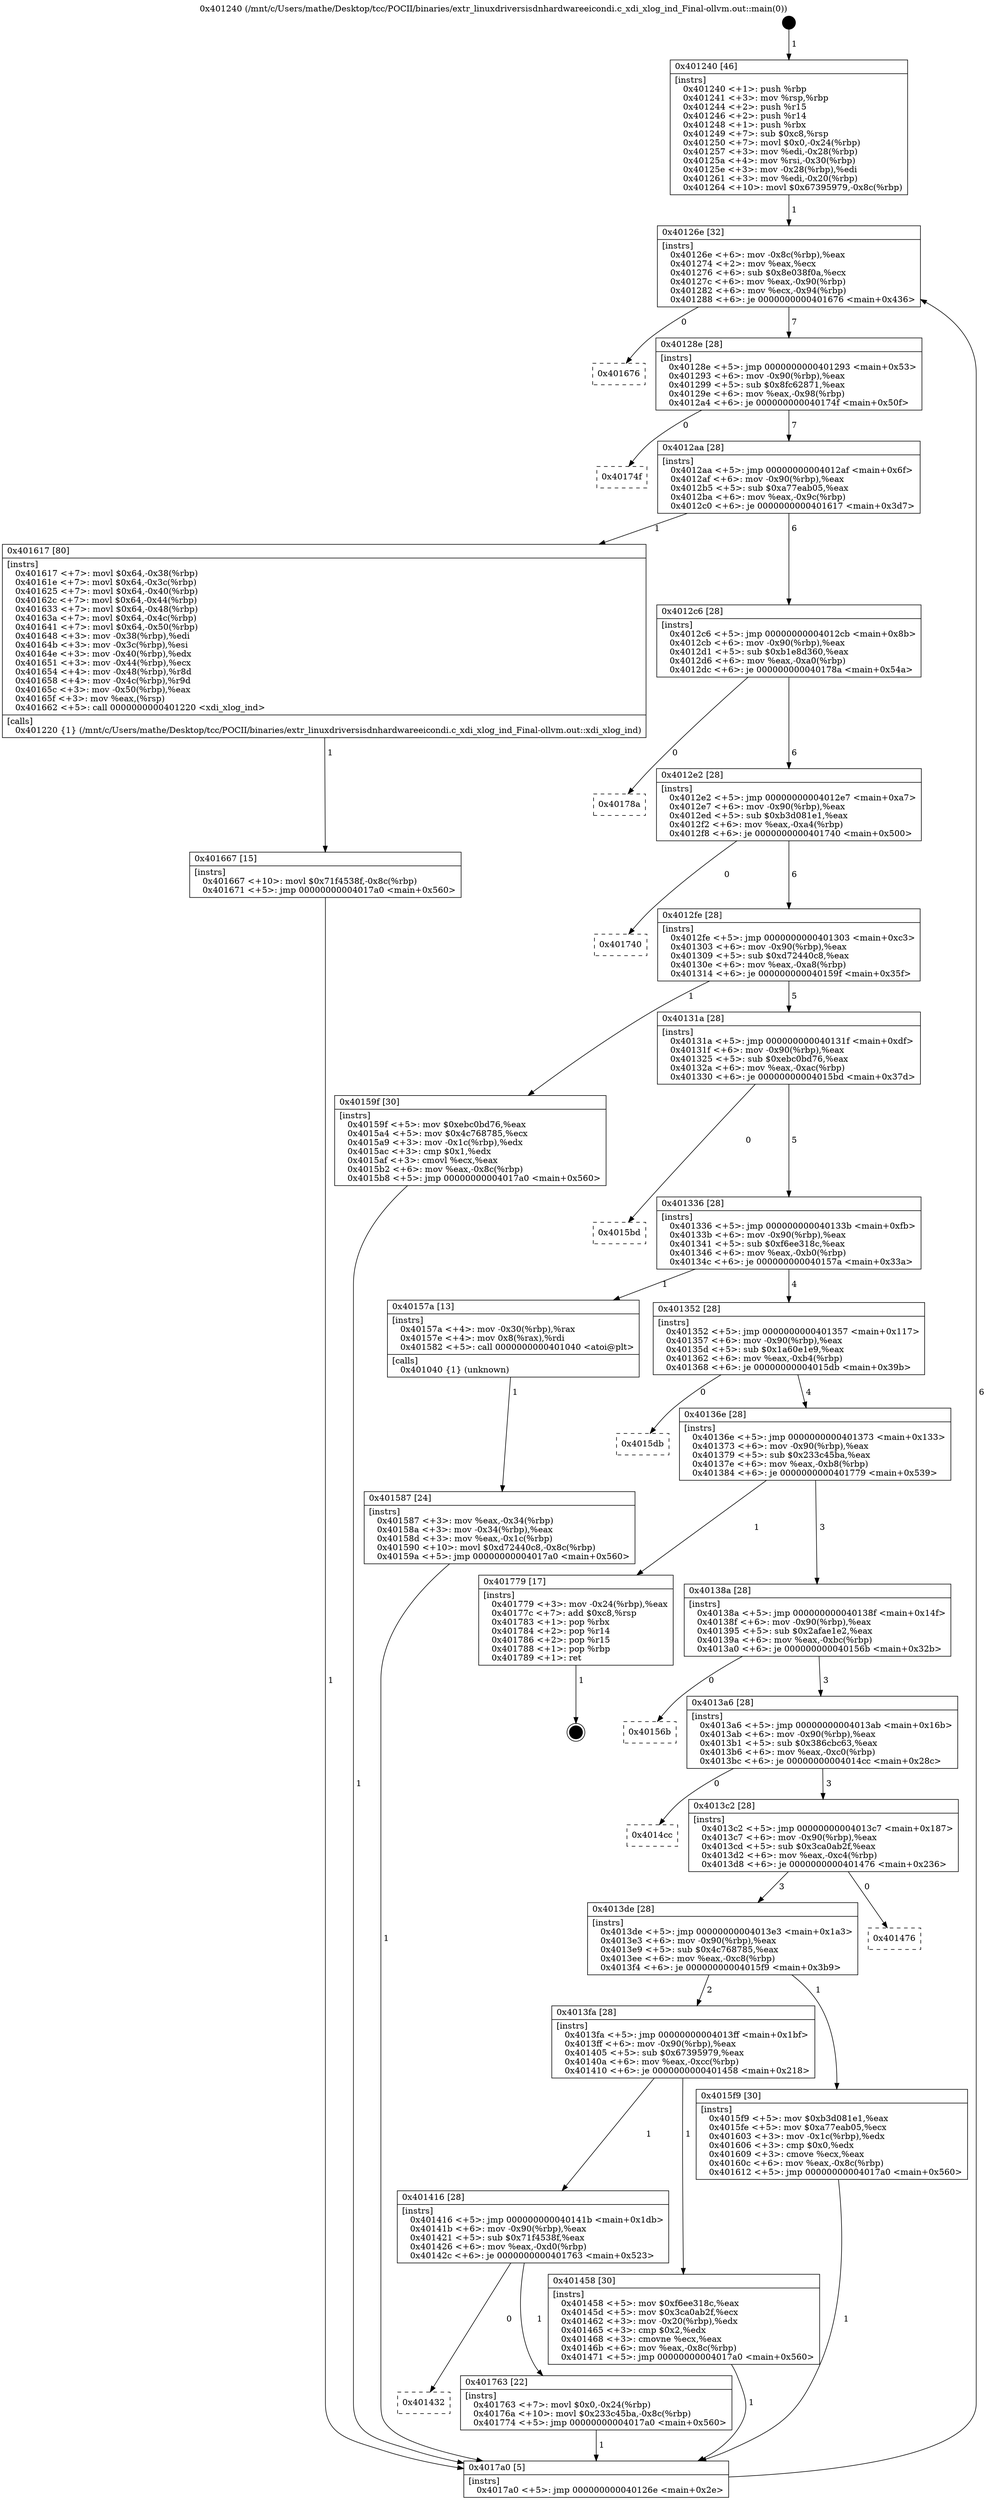 digraph "0x401240" {
  label = "0x401240 (/mnt/c/Users/mathe/Desktop/tcc/POCII/binaries/extr_linuxdriversisdnhardwareeicondi.c_xdi_xlog_ind_Final-ollvm.out::main(0))"
  labelloc = "t"
  node[shape=record]

  Entry [label="",width=0.3,height=0.3,shape=circle,fillcolor=black,style=filled]
  "0x40126e" [label="{
     0x40126e [32]\l
     | [instrs]\l
     &nbsp;&nbsp;0x40126e \<+6\>: mov -0x8c(%rbp),%eax\l
     &nbsp;&nbsp;0x401274 \<+2\>: mov %eax,%ecx\l
     &nbsp;&nbsp;0x401276 \<+6\>: sub $0x8e038f0a,%ecx\l
     &nbsp;&nbsp;0x40127c \<+6\>: mov %eax,-0x90(%rbp)\l
     &nbsp;&nbsp;0x401282 \<+6\>: mov %ecx,-0x94(%rbp)\l
     &nbsp;&nbsp;0x401288 \<+6\>: je 0000000000401676 \<main+0x436\>\l
  }"]
  "0x401676" [label="{
     0x401676\l
  }", style=dashed]
  "0x40128e" [label="{
     0x40128e [28]\l
     | [instrs]\l
     &nbsp;&nbsp;0x40128e \<+5\>: jmp 0000000000401293 \<main+0x53\>\l
     &nbsp;&nbsp;0x401293 \<+6\>: mov -0x90(%rbp),%eax\l
     &nbsp;&nbsp;0x401299 \<+5\>: sub $0x8fc62871,%eax\l
     &nbsp;&nbsp;0x40129e \<+6\>: mov %eax,-0x98(%rbp)\l
     &nbsp;&nbsp;0x4012a4 \<+6\>: je 000000000040174f \<main+0x50f\>\l
  }"]
  Exit [label="",width=0.3,height=0.3,shape=circle,fillcolor=black,style=filled,peripheries=2]
  "0x40174f" [label="{
     0x40174f\l
  }", style=dashed]
  "0x4012aa" [label="{
     0x4012aa [28]\l
     | [instrs]\l
     &nbsp;&nbsp;0x4012aa \<+5\>: jmp 00000000004012af \<main+0x6f\>\l
     &nbsp;&nbsp;0x4012af \<+6\>: mov -0x90(%rbp),%eax\l
     &nbsp;&nbsp;0x4012b5 \<+5\>: sub $0xa77eab05,%eax\l
     &nbsp;&nbsp;0x4012ba \<+6\>: mov %eax,-0x9c(%rbp)\l
     &nbsp;&nbsp;0x4012c0 \<+6\>: je 0000000000401617 \<main+0x3d7\>\l
  }"]
  "0x401432" [label="{
     0x401432\l
  }", style=dashed]
  "0x401617" [label="{
     0x401617 [80]\l
     | [instrs]\l
     &nbsp;&nbsp;0x401617 \<+7\>: movl $0x64,-0x38(%rbp)\l
     &nbsp;&nbsp;0x40161e \<+7\>: movl $0x64,-0x3c(%rbp)\l
     &nbsp;&nbsp;0x401625 \<+7\>: movl $0x64,-0x40(%rbp)\l
     &nbsp;&nbsp;0x40162c \<+7\>: movl $0x64,-0x44(%rbp)\l
     &nbsp;&nbsp;0x401633 \<+7\>: movl $0x64,-0x48(%rbp)\l
     &nbsp;&nbsp;0x40163a \<+7\>: movl $0x64,-0x4c(%rbp)\l
     &nbsp;&nbsp;0x401641 \<+7\>: movl $0x64,-0x50(%rbp)\l
     &nbsp;&nbsp;0x401648 \<+3\>: mov -0x38(%rbp),%edi\l
     &nbsp;&nbsp;0x40164b \<+3\>: mov -0x3c(%rbp),%esi\l
     &nbsp;&nbsp;0x40164e \<+3\>: mov -0x40(%rbp),%edx\l
     &nbsp;&nbsp;0x401651 \<+3\>: mov -0x44(%rbp),%ecx\l
     &nbsp;&nbsp;0x401654 \<+4\>: mov -0x48(%rbp),%r8d\l
     &nbsp;&nbsp;0x401658 \<+4\>: mov -0x4c(%rbp),%r9d\l
     &nbsp;&nbsp;0x40165c \<+3\>: mov -0x50(%rbp),%eax\l
     &nbsp;&nbsp;0x40165f \<+3\>: mov %eax,(%rsp)\l
     &nbsp;&nbsp;0x401662 \<+5\>: call 0000000000401220 \<xdi_xlog_ind\>\l
     | [calls]\l
     &nbsp;&nbsp;0x401220 \{1\} (/mnt/c/Users/mathe/Desktop/tcc/POCII/binaries/extr_linuxdriversisdnhardwareeicondi.c_xdi_xlog_ind_Final-ollvm.out::xdi_xlog_ind)\l
  }"]
  "0x4012c6" [label="{
     0x4012c6 [28]\l
     | [instrs]\l
     &nbsp;&nbsp;0x4012c6 \<+5\>: jmp 00000000004012cb \<main+0x8b\>\l
     &nbsp;&nbsp;0x4012cb \<+6\>: mov -0x90(%rbp),%eax\l
     &nbsp;&nbsp;0x4012d1 \<+5\>: sub $0xb1e8d360,%eax\l
     &nbsp;&nbsp;0x4012d6 \<+6\>: mov %eax,-0xa0(%rbp)\l
     &nbsp;&nbsp;0x4012dc \<+6\>: je 000000000040178a \<main+0x54a\>\l
  }"]
  "0x401763" [label="{
     0x401763 [22]\l
     | [instrs]\l
     &nbsp;&nbsp;0x401763 \<+7\>: movl $0x0,-0x24(%rbp)\l
     &nbsp;&nbsp;0x40176a \<+10\>: movl $0x233c45ba,-0x8c(%rbp)\l
     &nbsp;&nbsp;0x401774 \<+5\>: jmp 00000000004017a0 \<main+0x560\>\l
  }"]
  "0x40178a" [label="{
     0x40178a\l
  }", style=dashed]
  "0x4012e2" [label="{
     0x4012e2 [28]\l
     | [instrs]\l
     &nbsp;&nbsp;0x4012e2 \<+5\>: jmp 00000000004012e7 \<main+0xa7\>\l
     &nbsp;&nbsp;0x4012e7 \<+6\>: mov -0x90(%rbp),%eax\l
     &nbsp;&nbsp;0x4012ed \<+5\>: sub $0xb3d081e1,%eax\l
     &nbsp;&nbsp;0x4012f2 \<+6\>: mov %eax,-0xa4(%rbp)\l
     &nbsp;&nbsp;0x4012f8 \<+6\>: je 0000000000401740 \<main+0x500\>\l
  }"]
  "0x401667" [label="{
     0x401667 [15]\l
     | [instrs]\l
     &nbsp;&nbsp;0x401667 \<+10\>: movl $0x71f4538f,-0x8c(%rbp)\l
     &nbsp;&nbsp;0x401671 \<+5\>: jmp 00000000004017a0 \<main+0x560\>\l
  }"]
  "0x401740" [label="{
     0x401740\l
  }", style=dashed]
  "0x4012fe" [label="{
     0x4012fe [28]\l
     | [instrs]\l
     &nbsp;&nbsp;0x4012fe \<+5\>: jmp 0000000000401303 \<main+0xc3\>\l
     &nbsp;&nbsp;0x401303 \<+6\>: mov -0x90(%rbp),%eax\l
     &nbsp;&nbsp;0x401309 \<+5\>: sub $0xd72440c8,%eax\l
     &nbsp;&nbsp;0x40130e \<+6\>: mov %eax,-0xa8(%rbp)\l
     &nbsp;&nbsp;0x401314 \<+6\>: je 000000000040159f \<main+0x35f\>\l
  }"]
  "0x401587" [label="{
     0x401587 [24]\l
     | [instrs]\l
     &nbsp;&nbsp;0x401587 \<+3\>: mov %eax,-0x34(%rbp)\l
     &nbsp;&nbsp;0x40158a \<+3\>: mov -0x34(%rbp),%eax\l
     &nbsp;&nbsp;0x40158d \<+3\>: mov %eax,-0x1c(%rbp)\l
     &nbsp;&nbsp;0x401590 \<+10\>: movl $0xd72440c8,-0x8c(%rbp)\l
     &nbsp;&nbsp;0x40159a \<+5\>: jmp 00000000004017a0 \<main+0x560\>\l
  }"]
  "0x40159f" [label="{
     0x40159f [30]\l
     | [instrs]\l
     &nbsp;&nbsp;0x40159f \<+5\>: mov $0xebc0bd76,%eax\l
     &nbsp;&nbsp;0x4015a4 \<+5\>: mov $0x4c768785,%ecx\l
     &nbsp;&nbsp;0x4015a9 \<+3\>: mov -0x1c(%rbp),%edx\l
     &nbsp;&nbsp;0x4015ac \<+3\>: cmp $0x1,%edx\l
     &nbsp;&nbsp;0x4015af \<+3\>: cmovl %ecx,%eax\l
     &nbsp;&nbsp;0x4015b2 \<+6\>: mov %eax,-0x8c(%rbp)\l
     &nbsp;&nbsp;0x4015b8 \<+5\>: jmp 00000000004017a0 \<main+0x560\>\l
  }"]
  "0x40131a" [label="{
     0x40131a [28]\l
     | [instrs]\l
     &nbsp;&nbsp;0x40131a \<+5\>: jmp 000000000040131f \<main+0xdf\>\l
     &nbsp;&nbsp;0x40131f \<+6\>: mov -0x90(%rbp),%eax\l
     &nbsp;&nbsp;0x401325 \<+5\>: sub $0xebc0bd76,%eax\l
     &nbsp;&nbsp;0x40132a \<+6\>: mov %eax,-0xac(%rbp)\l
     &nbsp;&nbsp;0x401330 \<+6\>: je 00000000004015bd \<main+0x37d\>\l
  }"]
  "0x401240" [label="{
     0x401240 [46]\l
     | [instrs]\l
     &nbsp;&nbsp;0x401240 \<+1\>: push %rbp\l
     &nbsp;&nbsp;0x401241 \<+3\>: mov %rsp,%rbp\l
     &nbsp;&nbsp;0x401244 \<+2\>: push %r15\l
     &nbsp;&nbsp;0x401246 \<+2\>: push %r14\l
     &nbsp;&nbsp;0x401248 \<+1\>: push %rbx\l
     &nbsp;&nbsp;0x401249 \<+7\>: sub $0xc8,%rsp\l
     &nbsp;&nbsp;0x401250 \<+7\>: movl $0x0,-0x24(%rbp)\l
     &nbsp;&nbsp;0x401257 \<+3\>: mov %edi,-0x28(%rbp)\l
     &nbsp;&nbsp;0x40125a \<+4\>: mov %rsi,-0x30(%rbp)\l
     &nbsp;&nbsp;0x40125e \<+3\>: mov -0x28(%rbp),%edi\l
     &nbsp;&nbsp;0x401261 \<+3\>: mov %edi,-0x20(%rbp)\l
     &nbsp;&nbsp;0x401264 \<+10\>: movl $0x67395979,-0x8c(%rbp)\l
  }"]
  "0x4015bd" [label="{
     0x4015bd\l
  }", style=dashed]
  "0x401336" [label="{
     0x401336 [28]\l
     | [instrs]\l
     &nbsp;&nbsp;0x401336 \<+5\>: jmp 000000000040133b \<main+0xfb\>\l
     &nbsp;&nbsp;0x40133b \<+6\>: mov -0x90(%rbp),%eax\l
     &nbsp;&nbsp;0x401341 \<+5\>: sub $0xf6ee318c,%eax\l
     &nbsp;&nbsp;0x401346 \<+6\>: mov %eax,-0xb0(%rbp)\l
     &nbsp;&nbsp;0x40134c \<+6\>: je 000000000040157a \<main+0x33a\>\l
  }"]
  "0x4017a0" [label="{
     0x4017a0 [5]\l
     | [instrs]\l
     &nbsp;&nbsp;0x4017a0 \<+5\>: jmp 000000000040126e \<main+0x2e\>\l
  }"]
  "0x40157a" [label="{
     0x40157a [13]\l
     | [instrs]\l
     &nbsp;&nbsp;0x40157a \<+4\>: mov -0x30(%rbp),%rax\l
     &nbsp;&nbsp;0x40157e \<+4\>: mov 0x8(%rax),%rdi\l
     &nbsp;&nbsp;0x401582 \<+5\>: call 0000000000401040 \<atoi@plt\>\l
     | [calls]\l
     &nbsp;&nbsp;0x401040 \{1\} (unknown)\l
  }"]
  "0x401352" [label="{
     0x401352 [28]\l
     | [instrs]\l
     &nbsp;&nbsp;0x401352 \<+5\>: jmp 0000000000401357 \<main+0x117\>\l
     &nbsp;&nbsp;0x401357 \<+6\>: mov -0x90(%rbp),%eax\l
     &nbsp;&nbsp;0x40135d \<+5\>: sub $0x1a60e1e9,%eax\l
     &nbsp;&nbsp;0x401362 \<+6\>: mov %eax,-0xb4(%rbp)\l
     &nbsp;&nbsp;0x401368 \<+6\>: je 00000000004015db \<main+0x39b\>\l
  }"]
  "0x401416" [label="{
     0x401416 [28]\l
     | [instrs]\l
     &nbsp;&nbsp;0x401416 \<+5\>: jmp 000000000040141b \<main+0x1db\>\l
     &nbsp;&nbsp;0x40141b \<+6\>: mov -0x90(%rbp),%eax\l
     &nbsp;&nbsp;0x401421 \<+5\>: sub $0x71f4538f,%eax\l
     &nbsp;&nbsp;0x401426 \<+6\>: mov %eax,-0xd0(%rbp)\l
     &nbsp;&nbsp;0x40142c \<+6\>: je 0000000000401763 \<main+0x523\>\l
  }"]
  "0x4015db" [label="{
     0x4015db\l
  }", style=dashed]
  "0x40136e" [label="{
     0x40136e [28]\l
     | [instrs]\l
     &nbsp;&nbsp;0x40136e \<+5\>: jmp 0000000000401373 \<main+0x133\>\l
     &nbsp;&nbsp;0x401373 \<+6\>: mov -0x90(%rbp),%eax\l
     &nbsp;&nbsp;0x401379 \<+5\>: sub $0x233c45ba,%eax\l
     &nbsp;&nbsp;0x40137e \<+6\>: mov %eax,-0xb8(%rbp)\l
     &nbsp;&nbsp;0x401384 \<+6\>: je 0000000000401779 \<main+0x539\>\l
  }"]
  "0x401458" [label="{
     0x401458 [30]\l
     | [instrs]\l
     &nbsp;&nbsp;0x401458 \<+5\>: mov $0xf6ee318c,%eax\l
     &nbsp;&nbsp;0x40145d \<+5\>: mov $0x3ca0ab2f,%ecx\l
     &nbsp;&nbsp;0x401462 \<+3\>: mov -0x20(%rbp),%edx\l
     &nbsp;&nbsp;0x401465 \<+3\>: cmp $0x2,%edx\l
     &nbsp;&nbsp;0x401468 \<+3\>: cmovne %ecx,%eax\l
     &nbsp;&nbsp;0x40146b \<+6\>: mov %eax,-0x8c(%rbp)\l
     &nbsp;&nbsp;0x401471 \<+5\>: jmp 00000000004017a0 \<main+0x560\>\l
  }"]
  "0x401779" [label="{
     0x401779 [17]\l
     | [instrs]\l
     &nbsp;&nbsp;0x401779 \<+3\>: mov -0x24(%rbp),%eax\l
     &nbsp;&nbsp;0x40177c \<+7\>: add $0xc8,%rsp\l
     &nbsp;&nbsp;0x401783 \<+1\>: pop %rbx\l
     &nbsp;&nbsp;0x401784 \<+2\>: pop %r14\l
     &nbsp;&nbsp;0x401786 \<+2\>: pop %r15\l
     &nbsp;&nbsp;0x401788 \<+1\>: pop %rbp\l
     &nbsp;&nbsp;0x401789 \<+1\>: ret\l
  }"]
  "0x40138a" [label="{
     0x40138a [28]\l
     | [instrs]\l
     &nbsp;&nbsp;0x40138a \<+5\>: jmp 000000000040138f \<main+0x14f\>\l
     &nbsp;&nbsp;0x40138f \<+6\>: mov -0x90(%rbp),%eax\l
     &nbsp;&nbsp;0x401395 \<+5\>: sub $0x2afae1e2,%eax\l
     &nbsp;&nbsp;0x40139a \<+6\>: mov %eax,-0xbc(%rbp)\l
     &nbsp;&nbsp;0x4013a0 \<+6\>: je 000000000040156b \<main+0x32b\>\l
  }"]
  "0x4013fa" [label="{
     0x4013fa [28]\l
     | [instrs]\l
     &nbsp;&nbsp;0x4013fa \<+5\>: jmp 00000000004013ff \<main+0x1bf\>\l
     &nbsp;&nbsp;0x4013ff \<+6\>: mov -0x90(%rbp),%eax\l
     &nbsp;&nbsp;0x401405 \<+5\>: sub $0x67395979,%eax\l
     &nbsp;&nbsp;0x40140a \<+6\>: mov %eax,-0xcc(%rbp)\l
     &nbsp;&nbsp;0x401410 \<+6\>: je 0000000000401458 \<main+0x218\>\l
  }"]
  "0x40156b" [label="{
     0x40156b\l
  }", style=dashed]
  "0x4013a6" [label="{
     0x4013a6 [28]\l
     | [instrs]\l
     &nbsp;&nbsp;0x4013a6 \<+5\>: jmp 00000000004013ab \<main+0x16b\>\l
     &nbsp;&nbsp;0x4013ab \<+6\>: mov -0x90(%rbp),%eax\l
     &nbsp;&nbsp;0x4013b1 \<+5\>: sub $0x386cbc63,%eax\l
     &nbsp;&nbsp;0x4013b6 \<+6\>: mov %eax,-0xc0(%rbp)\l
     &nbsp;&nbsp;0x4013bc \<+6\>: je 00000000004014cc \<main+0x28c\>\l
  }"]
  "0x4015f9" [label="{
     0x4015f9 [30]\l
     | [instrs]\l
     &nbsp;&nbsp;0x4015f9 \<+5\>: mov $0xb3d081e1,%eax\l
     &nbsp;&nbsp;0x4015fe \<+5\>: mov $0xa77eab05,%ecx\l
     &nbsp;&nbsp;0x401603 \<+3\>: mov -0x1c(%rbp),%edx\l
     &nbsp;&nbsp;0x401606 \<+3\>: cmp $0x0,%edx\l
     &nbsp;&nbsp;0x401609 \<+3\>: cmove %ecx,%eax\l
     &nbsp;&nbsp;0x40160c \<+6\>: mov %eax,-0x8c(%rbp)\l
     &nbsp;&nbsp;0x401612 \<+5\>: jmp 00000000004017a0 \<main+0x560\>\l
  }"]
  "0x4014cc" [label="{
     0x4014cc\l
  }", style=dashed]
  "0x4013c2" [label="{
     0x4013c2 [28]\l
     | [instrs]\l
     &nbsp;&nbsp;0x4013c2 \<+5\>: jmp 00000000004013c7 \<main+0x187\>\l
     &nbsp;&nbsp;0x4013c7 \<+6\>: mov -0x90(%rbp),%eax\l
     &nbsp;&nbsp;0x4013cd \<+5\>: sub $0x3ca0ab2f,%eax\l
     &nbsp;&nbsp;0x4013d2 \<+6\>: mov %eax,-0xc4(%rbp)\l
     &nbsp;&nbsp;0x4013d8 \<+6\>: je 0000000000401476 \<main+0x236\>\l
  }"]
  "0x4013de" [label="{
     0x4013de [28]\l
     | [instrs]\l
     &nbsp;&nbsp;0x4013de \<+5\>: jmp 00000000004013e3 \<main+0x1a3\>\l
     &nbsp;&nbsp;0x4013e3 \<+6\>: mov -0x90(%rbp),%eax\l
     &nbsp;&nbsp;0x4013e9 \<+5\>: sub $0x4c768785,%eax\l
     &nbsp;&nbsp;0x4013ee \<+6\>: mov %eax,-0xc8(%rbp)\l
     &nbsp;&nbsp;0x4013f4 \<+6\>: je 00000000004015f9 \<main+0x3b9\>\l
  }"]
  "0x401476" [label="{
     0x401476\l
  }", style=dashed]
  Entry -> "0x401240" [label=" 1"]
  "0x40126e" -> "0x401676" [label=" 0"]
  "0x40126e" -> "0x40128e" [label=" 7"]
  "0x401779" -> Exit [label=" 1"]
  "0x40128e" -> "0x40174f" [label=" 0"]
  "0x40128e" -> "0x4012aa" [label=" 7"]
  "0x401763" -> "0x4017a0" [label=" 1"]
  "0x4012aa" -> "0x401617" [label=" 1"]
  "0x4012aa" -> "0x4012c6" [label=" 6"]
  "0x401416" -> "0x401432" [label=" 0"]
  "0x4012c6" -> "0x40178a" [label=" 0"]
  "0x4012c6" -> "0x4012e2" [label=" 6"]
  "0x401416" -> "0x401763" [label=" 1"]
  "0x4012e2" -> "0x401740" [label=" 0"]
  "0x4012e2" -> "0x4012fe" [label=" 6"]
  "0x401667" -> "0x4017a0" [label=" 1"]
  "0x4012fe" -> "0x40159f" [label=" 1"]
  "0x4012fe" -> "0x40131a" [label=" 5"]
  "0x401617" -> "0x401667" [label=" 1"]
  "0x40131a" -> "0x4015bd" [label=" 0"]
  "0x40131a" -> "0x401336" [label=" 5"]
  "0x4015f9" -> "0x4017a0" [label=" 1"]
  "0x401336" -> "0x40157a" [label=" 1"]
  "0x401336" -> "0x401352" [label=" 4"]
  "0x40159f" -> "0x4017a0" [label=" 1"]
  "0x401352" -> "0x4015db" [label=" 0"]
  "0x401352" -> "0x40136e" [label=" 4"]
  "0x401587" -> "0x4017a0" [label=" 1"]
  "0x40136e" -> "0x401779" [label=" 1"]
  "0x40136e" -> "0x40138a" [label=" 3"]
  "0x40157a" -> "0x401587" [label=" 1"]
  "0x40138a" -> "0x40156b" [label=" 0"]
  "0x40138a" -> "0x4013a6" [label=" 3"]
  "0x401240" -> "0x40126e" [label=" 1"]
  "0x4013a6" -> "0x4014cc" [label=" 0"]
  "0x4013a6" -> "0x4013c2" [label=" 3"]
  "0x401458" -> "0x4017a0" [label=" 1"]
  "0x4013c2" -> "0x401476" [label=" 0"]
  "0x4013c2" -> "0x4013de" [label=" 3"]
  "0x4013fa" -> "0x401416" [label=" 1"]
  "0x4013de" -> "0x4015f9" [label=" 1"]
  "0x4013de" -> "0x4013fa" [label=" 2"]
  "0x4017a0" -> "0x40126e" [label=" 6"]
  "0x4013fa" -> "0x401458" [label=" 1"]
}
